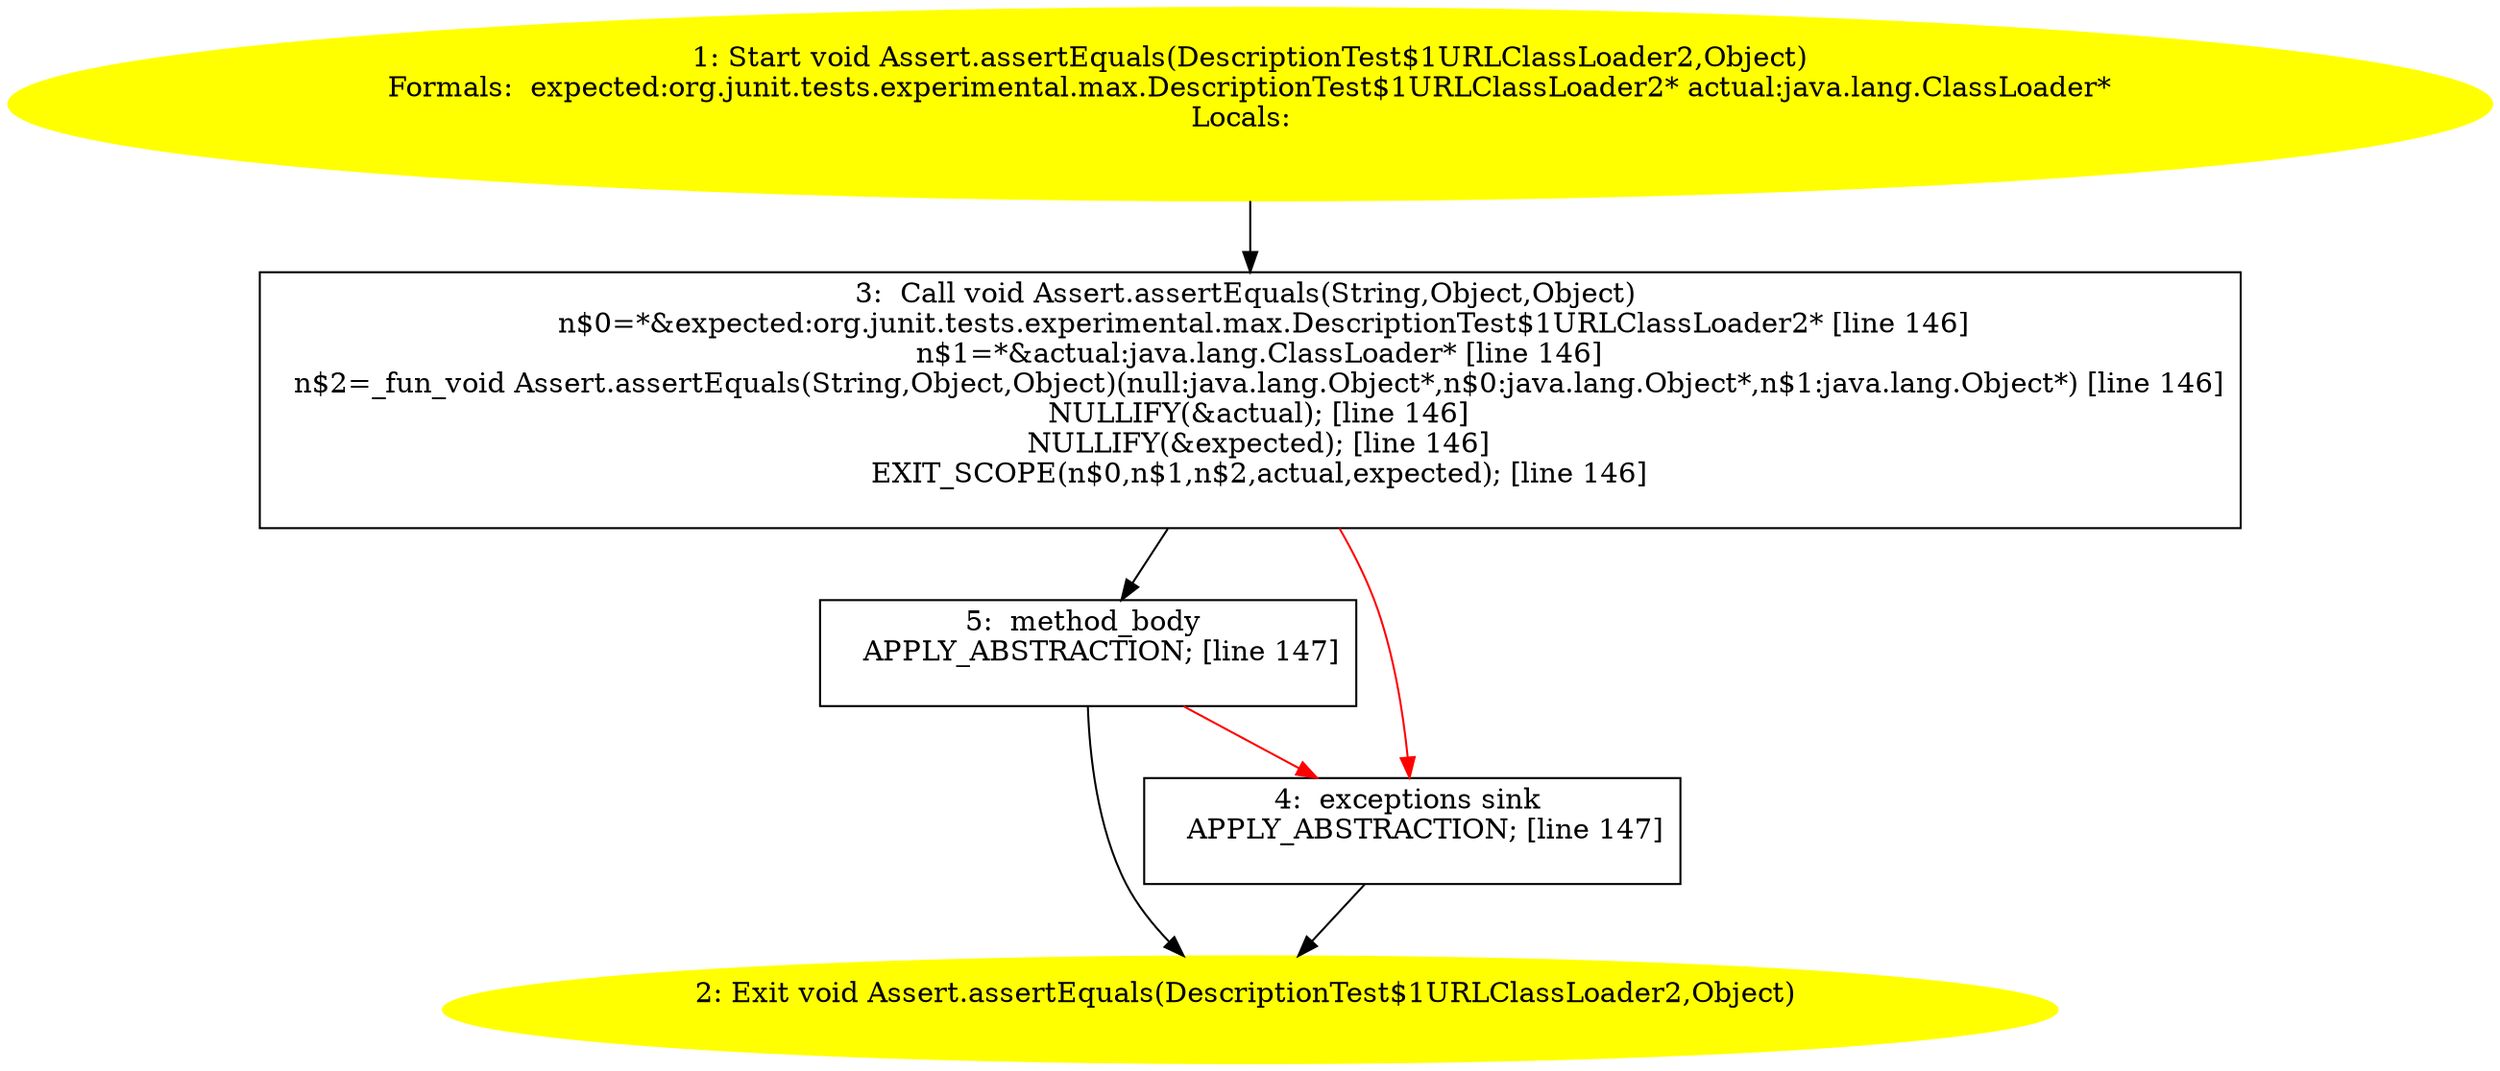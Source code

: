 /* @generated */
digraph cfg {
"org.junit.Assert.assertEquals(org.junit.tests.experimental.max.DescriptionTest$1URLClassLoader2,java.350c6756c6aeb4fab3d2f5da413b7ca4_1" [label="1: Start void Assert.assertEquals(DescriptionTest$1URLClassLoader2,Object)\nFormals:  expected:org.junit.tests.experimental.max.DescriptionTest$1URLClassLoader2* actual:java.lang.ClassLoader*\nLocals:  \n  " color=yellow style=filled]
	

	 "org.junit.Assert.assertEquals(org.junit.tests.experimental.max.DescriptionTest$1URLClassLoader2,java.350c6756c6aeb4fab3d2f5da413b7ca4_1" -> "org.junit.Assert.assertEquals(org.junit.tests.experimental.max.DescriptionTest$1URLClassLoader2,java.350c6756c6aeb4fab3d2f5da413b7ca4_3" ;
"org.junit.Assert.assertEquals(org.junit.tests.experimental.max.DescriptionTest$1URLClassLoader2,java.350c6756c6aeb4fab3d2f5da413b7ca4_2" [label="2: Exit void Assert.assertEquals(DescriptionTest$1URLClassLoader2,Object) \n  " color=yellow style=filled]
	

"org.junit.Assert.assertEquals(org.junit.tests.experimental.max.DescriptionTest$1URLClassLoader2,java.350c6756c6aeb4fab3d2f5da413b7ca4_3" [label="3:  Call void Assert.assertEquals(String,Object,Object) \n   n$0=*&expected:org.junit.tests.experimental.max.DescriptionTest$1URLClassLoader2* [line 146]\n  n$1=*&actual:java.lang.ClassLoader* [line 146]\n  n$2=_fun_void Assert.assertEquals(String,Object,Object)(null:java.lang.Object*,n$0:java.lang.Object*,n$1:java.lang.Object*) [line 146]\n  NULLIFY(&actual); [line 146]\n  NULLIFY(&expected); [line 146]\n  EXIT_SCOPE(n$0,n$1,n$2,actual,expected); [line 146]\n " shape="box"]
	

	 "org.junit.Assert.assertEquals(org.junit.tests.experimental.max.DescriptionTest$1URLClassLoader2,java.350c6756c6aeb4fab3d2f5da413b7ca4_3" -> "org.junit.Assert.assertEquals(org.junit.tests.experimental.max.DescriptionTest$1URLClassLoader2,java.350c6756c6aeb4fab3d2f5da413b7ca4_5" ;
	 "org.junit.Assert.assertEquals(org.junit.tests.experimental.max.DescriptionTest$1URLClassLoader2,java.350c6756c6aeb4fab3d2f5da413b7ca4_3" -> "org.junit.Assert.assertEquals(org.junit.tests.experimental.max.DescriptionTest$1URLClassLoader2,java.350c6756c6aeb4fab3d2f5da413b7ca4_4" [color="red" ];
"org.junit.Assert.assertEquals(org.junit.tests.experimental.max.DescriptionTest$1URLClassLoader2,java.350c6756c6aeb4fab3d2f5da413b7ca4_4" [label="4:  exceptions sink \n   APPLY_ABSTRACTION; [line 147]\n " shape="box"]
	

	 "org.junit.Assert.assertEquals(org.junit.tests.experimental.max.DescriptionTest$1URLClassLoader2,java.350c6756c6aeb4fab3d2f5da413b7ca4_4" -> "org.junit.Assert.assertEquals(org.junit.tests.experimental.max.DescriptionTest$1URLClassLoader2,java.350c6756c6aeb4fab3d2f5da413b7ca4_2" ;
"org.junit.Assert.assertEquals(org.junit.tests.experimental.max.DescriptionTest$1URLClassLoader2,java.350c6756c6aeb4fab3d2f5da413b7ca4_5" [label="5:  method_body \n   APPLY_ABSTRACTION; [line 147]\n " shape="box"]
	

	 "org.junit.Assert.assertEquals(org.junit.tests.experimental.max.DescriptionTest$1URLClassLoader2,java.350c6756c6aeb4fab3d2f5da413b7ca4_5" -> "org.junit.Assert.assertEquals(org.junit.tests.experimental.max.DescriptionTest$1URLClassLoader2,java.350c6756c6aeb4fab3d2f5da413b7ca4_2" ;
	 "org.junit.Assert.assertEquals(org.junit.tests.experimental.max.DescriptionTest$1URLClassLoader2,java.350c6756c6aeb4fab3d2f5da413b7ca4_5" -> "org.junit.Assert.assertEquals(org.junit.tests.experimental.max.DescriptionTest$1URLClassLoader2,java.350c6756c6aeb4fab3d2f5da413b7ca4_4" [color="red" ];
}
